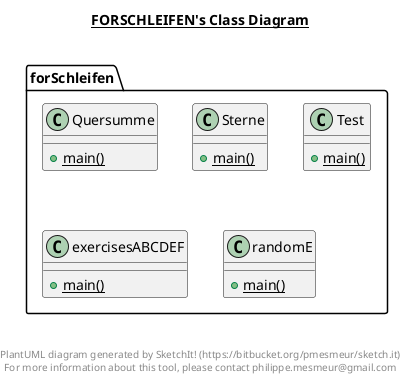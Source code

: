 @startuml

title __FORSCHLEIFEN's Class Diagram__\n

  namespace forSchleifen {
    class forSchleifen.Quersumme {
        {static} + main()
    }
  }
  

  namespace forSchleifen {
    class forSchleifen.Sterne {
        {static} + main()
    }
  }
  

  namespace forSchleifen {
    class forSchleifen.Test {
        {static} + main()
    }
  }
  

  namespace forSchleifen {
    class forSchleifen.exercisesABCDEF {
        {static} + main()
    }
  }
  

  namespace forSchleifen {
    class forSchleifen.randomE {
        {static} + main()
    }
  }
  



right footer


PlantUML diagram generated by SketchIt! (https://bitbucket.org/pmesmeur/sketch.it)
For more information about this tool, please contact philippe.mesmeur@gmail.com
endfooter

@enduml
